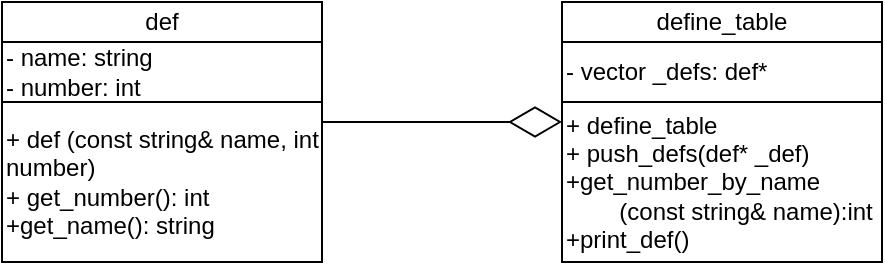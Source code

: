 <mxfile version="21.2.2" type="device">
  <diagram name="Страница 1" id="BJgz8cBtAIWn2qpnvxWe">
    <mxGraphModel dx="993" dy="581" grid="1" gridSize="10" guides="1" tooltips="1" connect="1" arrows="1" fold="1" page="1" pageScale="1" pageWidth="827" pageHeight="1169" math="0" shadow="0">
      <root>
        <mxCell id="0" />
        <mxCell id="1" parent="0" />
        <mxCell id="TP9HltQhjyIxLckX_Cgt-1" value="def" style="rounded=0;whiteSpace=wrap;html=1;" vertex="1" parent="1">
          <mxGeometry x="40" y="40" width="160" height="20" as="geometry" />
        </mxCell>
        <mxCell id="TP9HltQhjyIxLckX_Cgt-2" value="- name: string&lt;br&gt;- number: int" style="rounded=0;whiteSpace=wrap;html=1;align=left;" vertex="1" parent="1">
          <mxGeometry x="40" y="60" width="160" height="30" as="geometry" />
        </mxCell>
        <mxCell id="TP9HltQhjyIxLckX_Cgt-3" value="+ def (const string&amp;amp; name, int number)&lt;br&gt;+ get_number(): int&lt;br&gt;+get_name(): string" style="rounded=0;whiteSpace=wrap;html=1;align=left;" vertex="1" parent="1">
          <mxGeometry x="40" y="90" width="160" height="80" as="geometry" />
        </mxCell>
        <mxCell id="TP9HltQhjyIxLckX_Cgt-4" value="define_table" style="rounded=0;whiteSpace=wrap;html=1;" vertex="1" parent="1">
          <mxGeometry x="320" y="40" width="160" height="20" as="geometry" />
        </mxCell>
        <mxCell id="TP9HltQhjyIxLckX_Cgt-5" value="- vector _defs: def*" style="rounded=0;whiteSpace=wrap;html=1;align=left;" vertex="1" parent="1">
          <mxGeometry x="320" y="60" width="160" height="30" as="geometry" />
        </mxCell>
        <mxCell id="TP9HltQhjyIxLckX_Cgt-6" value="+ define_table&lt;br&gt;+ push_defs(def* _def)&lt;br&gt;+get_number_by_name&lt;br&gt;&amp;nbsp; &amp;nbsp; &amp;nbsp; &amp;nbsp; (const string&amp;amp; name):int&lt;br&gt;+print_def()" style="rounded=0;whiteSpace=wrap;html=1;align=left;" vertex="1" parent="1">
          <mxGeometry x="320" y="90" width="160" height="80" as="geometry" />
        </mxCell>
        <mxCell id="TP9HltQhjyIxLckX_Cgt-7" value="" style="endArrow=diamondThin;endFill=0;endSize=24;html=1;rounded=0;" edge="1" parent="1">
          <mxGeometry width="160" relative="1" as="geometry">
            <mxPoint x="200" y="100" as="sourcePoint" />
            <mxPoint x="320" y="100" as="targetPoint" />
          </mxGeometry>
        </mxCell>
      </root>
    </mxGraphModel>
  </diagram>
</mxfile>
